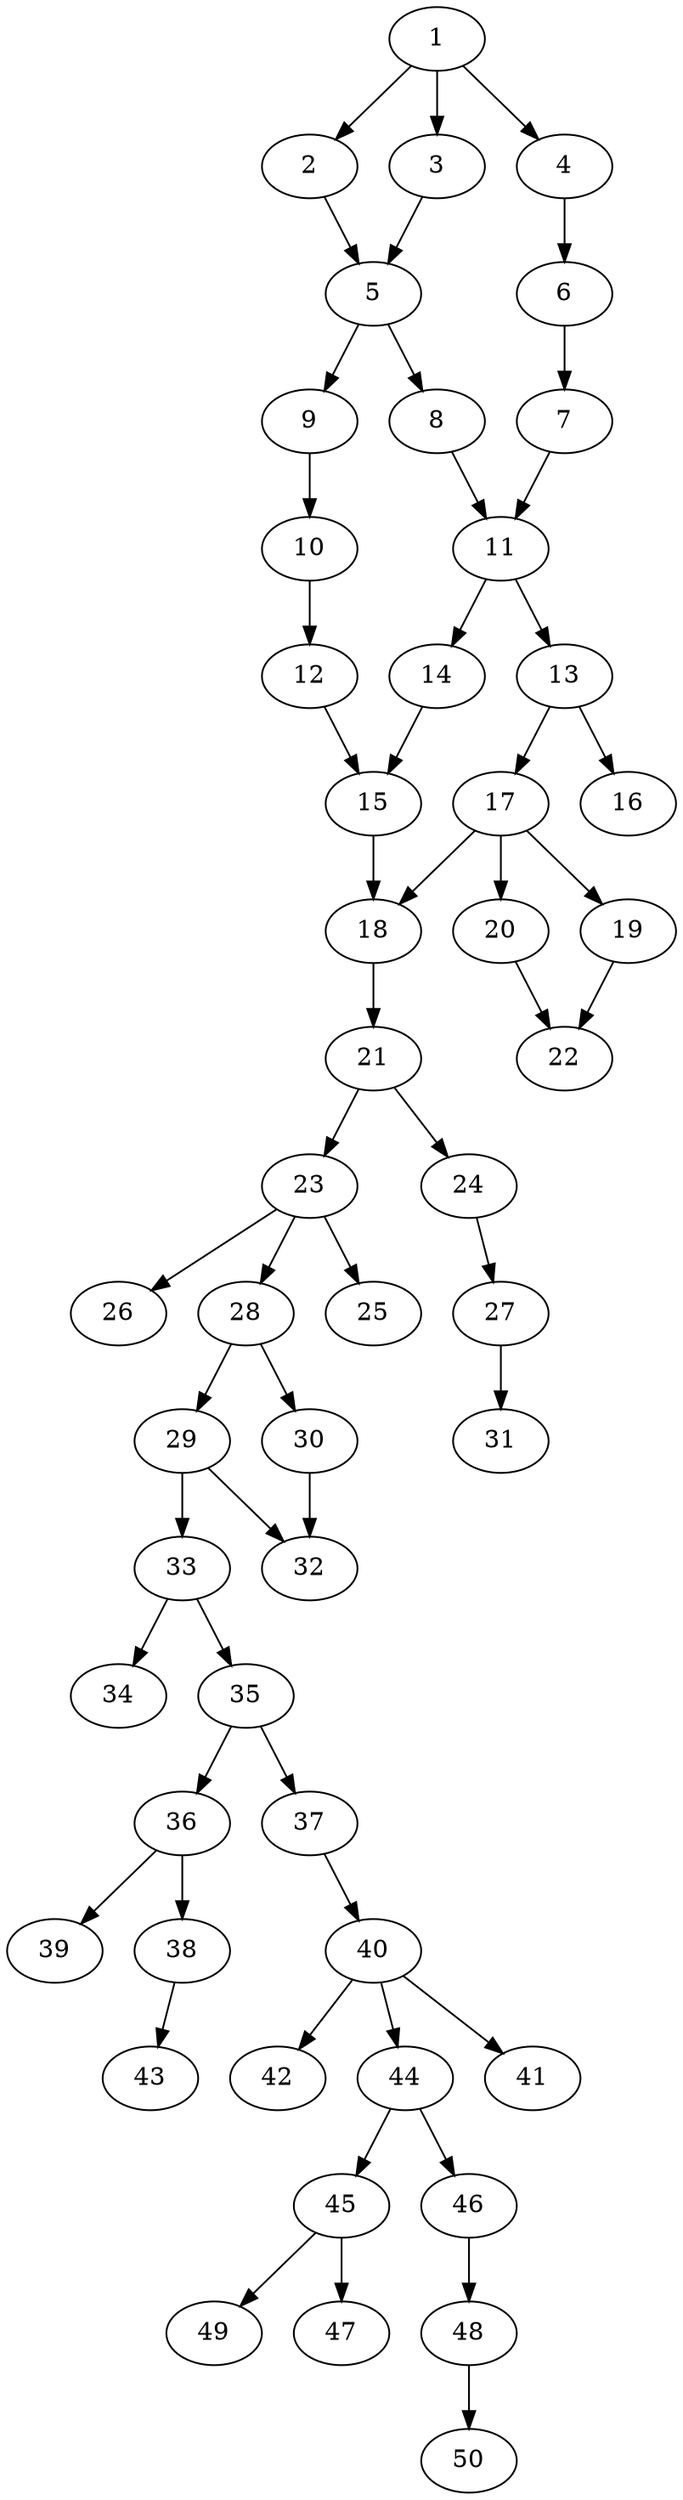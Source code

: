 // DAG automatically generated by daggen at Thu Oct  3 14:07:56 2019
// ./daggen --dot -n 50 --ccr 0.5 --fat 0.3 --regular 0.5 --density 0.5 --mindata 5242880 --maxdata 52428800 
digraph G {
  1 [size="87877632", alpha="0.17", expect_size="43938816"] 
  1 -> 2 [size ="43938816"]
  1 -> 3 [size ="43938816"]
  1 -> 4 [size ="43938816"]
  2 [size="46657536", alpha="0.14", expect_size="23328768"] 
  2 -> 5 [size ="23328768"]
  3 [size="88883200", alpha="0.03", expect_size="44441600"] 
  3 -> 5 [size ="44441600"]
  4 [size="76808192", alpha="0.04", expect_size="38404096"] 
  4 -> 6 [size ="38404096"]
  5 [size="50268160", alpha="0.17", expect_size="25134080"] 
  5 -> 8 [size ="25134080"]
  5 -> 9 [size ="25134080"]
  6 [size="82393088", alpha="0.07", expect_size="41196544"] 
  6 -> 7 [size ="41196544"]
  7 [size="57280512", alpha="0.16", expect_size="28640256"] 
  7 -> 11 [size ="28640256"]
  8 [size="45635584", alpha="0.04", expect_size="22817792"] 
  8 -> 11 [size ="22817792"]
  9 [size="91860992", alpha="0.18", expect_size="45930496"] 
  9 -> 10 [size ="45930496"]
  10 [size="89507840", alpha="0.13", expect_size="44753920"] 
  10 -> 12 [size ="44753920"]
  11 [size="52281344", alpha="0.03", expect_size="26140672"] 
  11 -> 13 [size ="26140672"]
  11 -> 14 [size ="26140672"]
  12 [size="38023168", alpha="0.15", expect_size="19011584"] 
  12 -> 15 [size ="19011584"]
  13 [size="103325696", alpha="0.02", expect_size="51662848"] 
  13 -> 16 [size ="51662848"]
  13 -> 17 [size ="51662848"]
  14 [size="22171648", alpha="0.07", expect_size="11085824"] 
  14 -> 15 [size ="11085824"]
  15 [size="42952704", alpha="0.17", expect_size="21476352"] 
  15 -> 18 [size ="21476352"]
  16 [size="26757120", alpha="0.18", expect_size="13378560"] 
  17 [size="59117568", alpha="0.08", expect_size="29558784"] 
  17 -> 18 [size ="29558784"]
  17 -> 19 [size ="29558784"]
  17 -> 20 [size ="29558784"]
  18 [size="38735872", alpha="0.11", expect_size="19367936"] 
  18 -> 21 [size ="19367936"]
  19 [size="57493504", alpha="0.01", expect_size="28746752"] 
  19 -> 22 [size ="28746752"]
  20 [size="46888960", alpha="0.16", expect_size="23444480"] 
  20 -> 22 [size ="23444480"]
  21 [size="14759936", alpha="0.07", expect_size="7379968"] 
  21 -> 23 [size ="7379968"]
  21 -> 24 [size ="7379968"]
  22 [size="30167040", alpha="0.06", expect_size="15083520"] 
  23 [size="98768896", alpha="0.02", expect_size="49384448"] 
  23 -> 25 [size ="49384448"]
  23 -> 26 [size ="49384448"]
  23 -> 28 [size ="49384448"]
  24 [size="14254080", alpha="0.11", expect_size="7127040"] 
  24 -> 27 [size ="7127040"]
  25 [size="46850048", alpha="0.09", expect_size="23425024"] 
  26 [size="34459648", alpha="0.02", expect_size="17229824"] 
  27 [size="27287552", alpha="0.06", expect_size="13643776"] 
  27 -> 31 [size ="13643776"]
  28 [size="64569344", alpha="0.16", expect_size="32284672"] 
  28 -> 29 [size ="32284672"]
  28 -> 30 [size ="32284672"]
  29 [size="23371776", alpha="0.04", expect_size="11685888"] 
  29 -> 32 [size ="11685888"]
  29 -> 33 [size ="11685888"]
  30 [size="27596800", alpha="0.09", expect_size="13798400"] 
  30 -> 32 [size ="13798400"]
  31 [size="102006784", alpha="0.02", expect_size="51003392"] 
  32 [size="40873984", alpha="0.02", expect_size="20436992"] 
  33 [size="69117952", alpha="0.01", expect_size="34558976"] 
  33 -> 34 [size ="34558976"]
  33 -> 35 [size ="34558976"]
  34 [size="76390400", alpha="0.02", expect_size="38195200"] 
  35 [size="34643968", alpha="0.11", expect_size="17321984"] 
  35 -> 36 [size ="17321984"]
  35 -> 37 [size ="17321984"]
  36 [size="78034944", alpha="0.02", expect_size="39017472"] 
  36 -> 38 [size ="39017472"]
  36 -> 39 [size ="39017472"]
  37 [size="89724928", alpha="0.05", expect_size="44862464"] 
  37 -> 40 [size ="44862464"]
  38 [size="22138880", alpha="0.13", expect_size="11069440"] 
  38 -> 43 [size ="11069440"]
  39 [size="99170304", alpha="0.11", expect_size="49585152"] 
  40 [size="24707072", alpha="0.16", expect_size="12353536"] 
  40 -> 41 [size ="12353536"]
  40 -> 42 [size ="12353536"]
  40 -> 44 [size ="12353536"]
  41 [size="66519040", alpha="0.03", expect_size="33259520"] 
  42 [size="77656064", alpha="0.14", expect_size="38828032"] 
  43 [size="85659648", alpha="0.04", expect_size="42829824"] 
  44 [size="88997888", alpha="0.14", expect_size="44498944"] 
  44 -> 45 [size ="44498944"]
  44 -> 46 [size ="44498944"]
  45 [size="99356672", alpha="0.12", expect_size="49678336"] 
  45 -> 47 [size ="49678336"]
  45 -> 49 [size ="49678336"]
  46 [size="54835200", alpha="0.15", expect_size="27417600"] 
  46 -> 48 [size ="27417600"]
  47 [size="66076672", alpha="0.02", expect_size="33038336"] 
  48 [size="87341056", alpha="0.00", expect_size="43670528"] 
  48 -> 50 [size ="43670528"]
  49 [size="52508672", alpha="0.01", expect_size="26254336"] 
  50 [size="102959104", alpha="0.06", expect_size="51479552"] 
}

